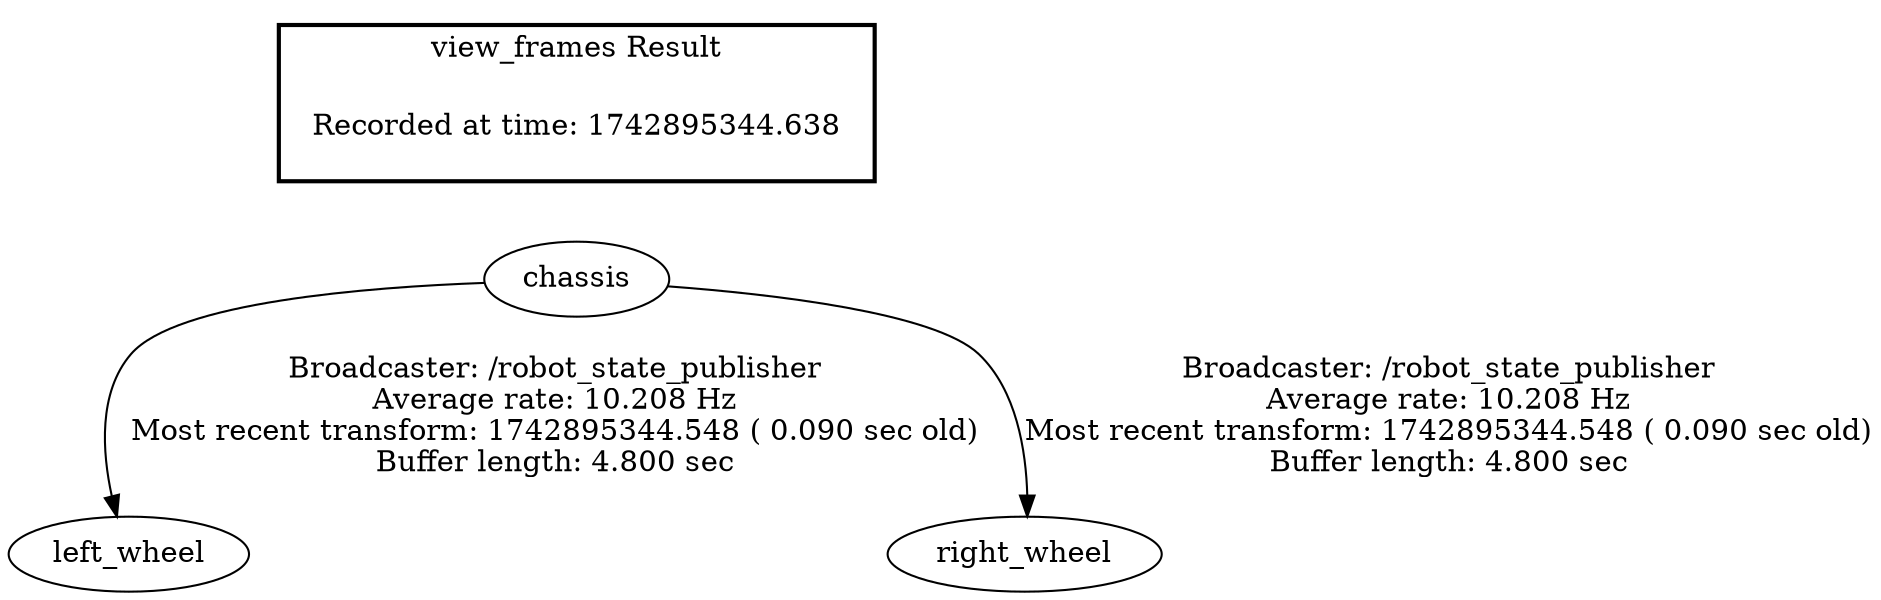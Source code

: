 digraph G {
"chassis" -> "left_wheel"[label="Broadcaster: /robot_state_publisher\nAverage rate: 10.208 Hz\nMost recent transform: 1742895344.548 ( 0.090 sec old)\nBuffer length: 4.800 sec\n"];
"chassis" -> "right_wheel"[label="Broadcaster: /robot_state_publisher\nAverage rate: 10.208 Hz\nMost recent transform: 1742895344.548 ( 0.090 sec old)\nBuffer length: 4.800 sec\n"];
edge [style=invis];
 subgraph cluster_legend { style=bold; color=black; label ="view_frames Result";
"Recorded at time: 1742895344.638"[ shape=plaintext ] ;
 }->"chassis";
}